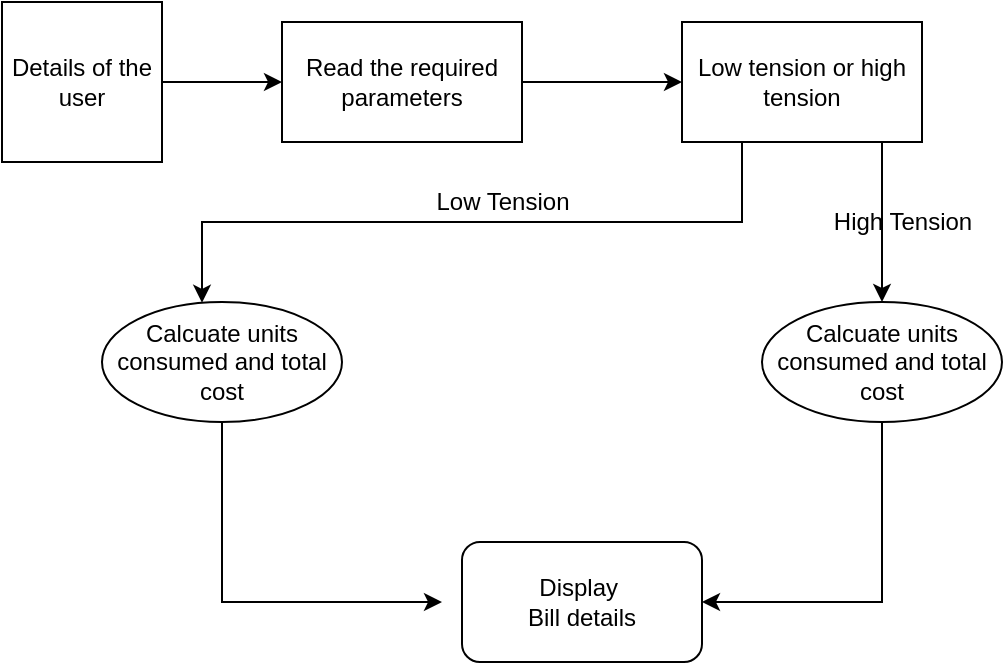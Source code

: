 <mxfile version="17.1.1" type="device"><diagram id="on0xTeLmmd6M9I6VgWbF" name="Page-1"><mxGraphModel dx="425" dy="489" grid="1" gridSize="10" guides="1" tooltips="1" connect="1" arrows="1" fold="1" page="1" pageScale="1" pageWidth="850" pageHeight="1100" math="0" shadow="0"><root><mxCell id="0"/><mxCell id="1" parent="0"/><mxCell id="VMFYjawAIYqdfFaHCDeV-3" value="" style="edgeStyle=orthogonalEdgeStyle;rounded=0;orthogonalLoop=1;jettySize=auto;html=1;" edge="1" parent="1" source="VMFYjawAIYqdfFaHCDeV-1" target="VMFYjawAIYqdfFaHCDeV-2"><mxGeometry relative="1" as="geometry"/></mxCell><mxCell id="VMFYjawAIYqdfFaHCDeV-1" value="Details of the user" style="whiteSpace=wrap;html=1;aspect=fixed;" vertex="1" parent="1"><mxGeometry x="60" y="70" width="80" height="80" as="geometry"/></mxCell><mxCell id="VMFYjawAIYqdfFaHCDeV-5" value="" style="edgeStyle=orthogonalEdgeStyle;rounded=0;orthogonalLoop=1;jettySize=auto;html=1;" edge="1" parent="1" source="VMFYjawAIYqdfFaHCDeV-2" target="VMFYjawAIYqdfFaHCDeV-4"><mxGeometry relative="1" as="geometry"/></mxCell><mxCell id="VMFYjawAIYqdfFaHCDeV-2" value="Read the required parameters" style="whiteSpace=wrap;html=1;" vertex="1" parent="1"><mxGeometry x="200" y="80" width="120" height="60" as="geometry"/></mxCell><mxCell id="VMFYjawAIYqdfFaHCDeV-7" value="" style="edgeStyle=orthogonalEdgeStyle;rounded=0;orthogonalLoop=1;jettySize=auto;html=1;" edge="1" parent="1" source="VMFYjawAIYqdfFaHCDeV-4" target="VMFYjawAIYqdfFaHCDeV-6"><mxGeometry relative="1" as="geometry"><Array as="points"><mxPoint x="430" y="180"/><mxPoint x="160" y="180"/></Array></mxGeometry></mxCell><mxCell id="VMFYjawAIYqdfFaHCDeV-4" value="Low tension or high tension" style="whiteSpace=wrap;html=1;" vertex="1" parent="1"><mxGeometry x="400" y="80" width="120" height="60" as="geometry"/></mxCell><mxCell id="VMFYjawAIYqdfFaHCDeV-6" value="Calcuate units consumed and total cost" style="ellipse;whiteSpace=wrap;html=1;" vertex="1" parent="1"><mxGeometry x="110" y="220" width="120" height="60" as="geometry"/></mxCell><mxCell id="VMFYjawAIYqdfFaHCDeV-8" value="Calcuate units consumed and total cost" style="ellipse;whiteSpace=wrap;html=1;" vertex="1" parent="1"><mxGeometry x="440" y="220" width="120" height="60" as="geometry"/></mxCell><mxCell id="VMFYjawAIYqdfFaHCDeV-9" value="" style="endArrow=classic;html=1;rounded=0;" edge="1" parent="1" target="VMFYjawAIYqdfFaHCDeV-8"><mxGeometry width="50" height="50" relative="1" as="geometry"><mxPoint x="500" y="140" as="sourcePoint"/><mxPoint x="370" y="190" as="targetPoint"/></mxGeometry></mxCell><mxCell id="VMFYjawAIYqdfFaHCDeV-10" value="Display&amp;nbsp;&lt;br&gt;Bill details" style="rounded=1;whiteSpace=wrap;html=1;" vertex="1" parent="1"><mxGeometry x="290" y="340" width="120" height="60" as="geometry"/></mxCell><mxCell id="VMFYjawAIYqdfFaHCDeV-11" value="" style="endArrow=classic;html=1;rounded=0;exitX=0.5;exitY=1;exitDx=0;exitDy=0;entryX=1;entryY=0.5;entryDx=0;entryDy=0;" edge="1" parent="1" source="VMFYjawAIYqdfFaHCDeV-8" target="VMFYjawAIYqdfFaHCDeV-10"><mxGeometry width="50" height="50" relative="1" as="geometry"><mxPoint x="320" y="240" as="sourcePoint"/><mxPoint x="370" y="190" as="targetPoint"/><Array as="points"><mxPoint x="500" y="370"/></Array></mxGeometry></mxCell><mxCell id="VMFYjawAIYqdfFaHCDeV-12" value="" style="endArrow=classic;html=1;rounded=0;exitX=0.5;exitY=1;exitDx=0;exitDy=0;" edge="1" parent="1"><mxGeometry width="50" height="50" relative="1" as="geometry"><mxPoint x="170" y="280" as="sourcePoint"/><mxPoint x="280" y="370" as="targetPoint"/><Array as="points"><mxPoint x="170" y="370"/></Array></mxGeometry></mxCell><mxCell id="VMFYjawAIYqdfFaHCDeV-13" value="Low Tension" style="text;html=1;align=center;verticalAlign=middle;resizable=0;points=[];autosize=1;strokeColor=none;fillColor=none;" vertex="1" parent="1"><mxGeometry x="270" y="160" width="80" height="20" as="geometry"/></mxCell><mxCell id="VMFYjawAIYqdfFaHCDeV-14" value="High Tension" style="text;html=1;align=center;verticalAlign=middle;resizable=0;points=[];autosize=1;strokeColor=none;fillColor=none;" vertex="1" parent="1"><mxGeometry x="470" y="170" width="80" height="20" as="geometry"/></mxCell></root></mxGraphModel></diagram></mxfile>